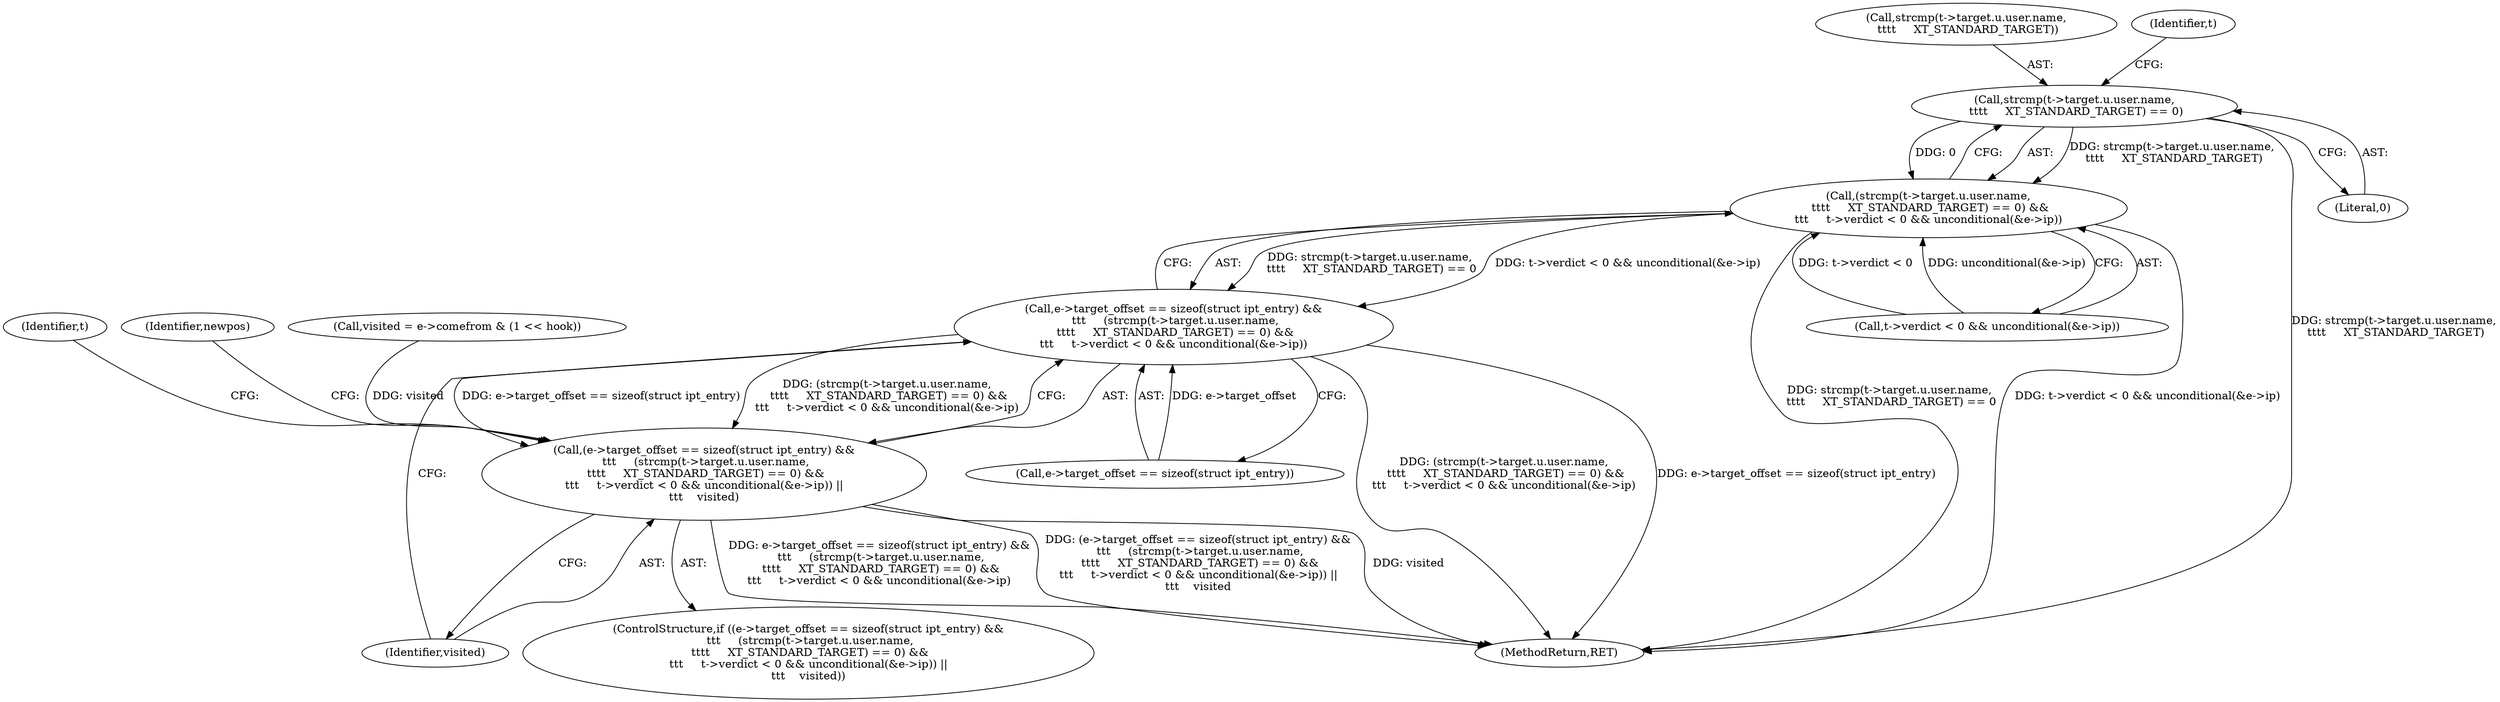 digraph "1_linux_54d83fc74aa9ec72794373cb47432c5f7fb1a309_6@API" {
"1000213" [label="(Call,strcmp(t->target.u.user.name,\n \t\t\t\t     XT_STANDARD_TARGET) == 0)"];
"1000212" [label="(Call,(strcmp(t->target.u.user.name,\n \t\t\t\t     XT_STANDARD_TARGET) == 0) &&\n\t\t\t     t->verdict < 0 && unconditional(&e->ip))"];
"1000205" [label="(Call,e->target_offset == sizeof(struct ipt_entry) &&\n \t\t\t     (strcmp(t->target.u.user.name,\n \t\t\t\t     XT_STANDARD_TARGET) == 0) &&\n\t\t\t     t->verdict < 0 && unconditional(&e->ip))"];
"1000204" [label="(Call,(e->target_offset == sizeof(struct ipt_entry) &&\n \t\t\t     (strcmp(t->target.u.user.name,\n \t\t\t\t     XT_STANDARD_TARGET) == 0) &&\n\t\t\t     t->verdict < 0 && unconditional(&e->ip)) ||\n\t\t\t    visited)"];
"1000432" [label="(MethodReturn,RET)"];
"1000226" [label="(Call,t->verdict < 0 && unconditional(&e->ip))"];
"1000214" [label="(Call,strcmp(t->target.u.user.name,\n \t\t\t\t     XT_STANDARD_TARGET))"];
"1000358" [label="(Identifier,newpos)"];
"1000212" [label="(Call,(strcmp(t->target.u.user.name,\n \t\t\t\t     XT_STANDARD_TARGET) == 0) &&\n\t\t\t     t->verdict < 0 && unconditional(&e->ip))"];
"1000205" [label="(Call,e->target_offset == sizeof(struct ipt_entry) &&\n \t\t\t     (strcmp(t->target.u.user.name,\n \t\t\t\t     XT_STANDARD_TARGET) == 0) &&\n\t\t\t     t->verdict < 0 && unconditional(&e->ip))"];
"1000213" [label="(Call,strcmp(t->target.u.user.name,\n \t\t\t\t     XT_STANDARD_TARGET) == 0)"];
"1000229" [label="(Identifier,t)"];
"1000237" [label="(Identifier,visited)"];
"1000203" [label="(ControlStructure,if ((e->target_offset == sizeof(struct ipt_entry) &&\n \t\t\t     (strcmp(t->target.u.user.name,\n \t\t\t\t     XT_STANDARD_TARGET) == 0) &&\n\t\t\t     t->verdict < 0 && unconditional(&e->ip)) ||\n\t\t\t    visited))"];
"1000204" [label="(Call,(e->target_offset == sizeof(struct ipt_entry) &&\n \t\t\t     (strcmp(t->target.u.user.name,\n \t\t\t\t     XT_STANDARD_TARGET) == 0) &&\n\t\t\t     t->verdict < 0 && unconditional(&e->ip)) ||\n\t\t\t    visited)"];
"1000225" [label="(Literal,0)"];
"1000165" [label="(Call,visited = e->comefrom & (1 << hook))"];
"1000249" [label="(Identifier,t)"];
"1000206" [label="(Call,e->target_offset == sizeof(struct ipt_entry))"];
"1000213" -> "1000212"  [label="AST: "];
"1000213" -> "1000225"  [label="CFG: "];
"1000214" -> "1000213"  [label="AST: "];
"1000225" -> "1000213"  [label="AST: "];
"1000229" -> "1000213"  [label="CFG: "];
"1000212" -> "1000213"  [label="CFG: "];
"1000213" -> "1000432"  [label="DDG: strcmp(t->target.u.user.name,\n \t\t\t\t     XT_STANDARD_TARGET)"];
"1000213" -> "1000212"  [label="DDG: strcmp(t->target.u.user.name,\n \t\t\t\t     XT_STANDARD_TARGET)"];
"1000213" -> "1000212"  [label="DDG: 0"];
"1000212" -> "1000205"  [label="AST: "];
"1000212" -> "1000226"  [label="CFG: "];
"1000226" -> "1000212"  [label="AST: "];
"1000205" -> "1000212"  [label="CFG: "];
"1000212" -> "1000432"  [label="DDG: t->verdict < 0 && unconditional(&e->ip)"];
"1000212" -> "1000432"  [label="DDG: strcmp(t->target.u.user.name,\n \t\t\t\t     XT_STANDARD_TARGET) == 0"];
"1000212" -> "1000205"  [label="DDG: strcmp(t->target.u.user.name,\n \t\t\t\t     XT_STANDARD_TARGET) == 0"];
"1000212" -> "1000205"  [label="DDG: t->verdict < 0 && unconditional(&e->ip)"];
"1000226" -> "1000212"  [label="DDG: t->verdict < 0"];
"1000226" -> "1000212"  [label="DDG: unconditional(&e->ip)"];
"1000205" -> "1000204"  [label="AST: "];
"1000205" -> "1000206"  [label="CFG: "];
"1000206" -> "1000205"  [label="AST: "];
"1000237" -> "1000205"  [label="CFG: "];
"1000204" -> "1000205"  [label="CFG: "];
"1000205" -> "1000432"  [label="DDG: e->target_offset == sizeof(struct ipt_entry)"];
"1000205" -> "1000432"  [label="DDG: (strcmp(t->target.u.user.name,\n \t\t\t\t     XT_STANDARD_TARGET) == 0) &&\n\t\t\t     t->verdict < 0 && unconditional(&e->ip)"];
"1000205" -> "1000204"  [label="DDG: e->target_offset == sizeof(struct ipt_entry)"];
"1000205" -> "1000204"  [label="DDG: (strcmp(t->target.u.user.name,\n \t\t\t\t     XT_STANDARD_TARGET) == 0) &&\n\t\t\t     t->verdict < 0 && unconditional(&e->ip)"];
"1000206" -> "1000205"  [label="DDG: e->target_offset"];
"1000204" -> "1000203"  [label="AST: "];
"1000204" -> "1000237"  [label="CFG: "];
"1000237" -> "1000204"  [label="AST: "];
"1000249" -> "1000204"  [label="CFG: "];
"1000358" -> "1000204"  [label="CFG: "];
"1000204" -> "1000432"  [label="DDG: visited"];
"1000204" -> "1000432"  [label="DDG: e->target_offset == sizeof(struct ipt_entry) &&\n \t\t\t     (strcmp(t->target.u.user.name,\n \t\t\t\t     XT_STANDARD_TARGET) == 0) &&\n\t\t\t     t->verdict < 0 && unconditional(&e->ip)"];
"1000204" -> "1000432"  [label="DDG: (e->target_offset == sizeof(struct ipt_entry) &&\n \t\t\t     (strcmp(t->target.u.user.name,\n \t\t\t\t     XT_STANDARD_TARGET) == 0) &&\n\t\t\t     t->verdict < 0 && unconditional(&e->ip)) ||\n\t\t\t    visited"];
"1000165" -> "1000204"  [label="DDG: visited"];
}
